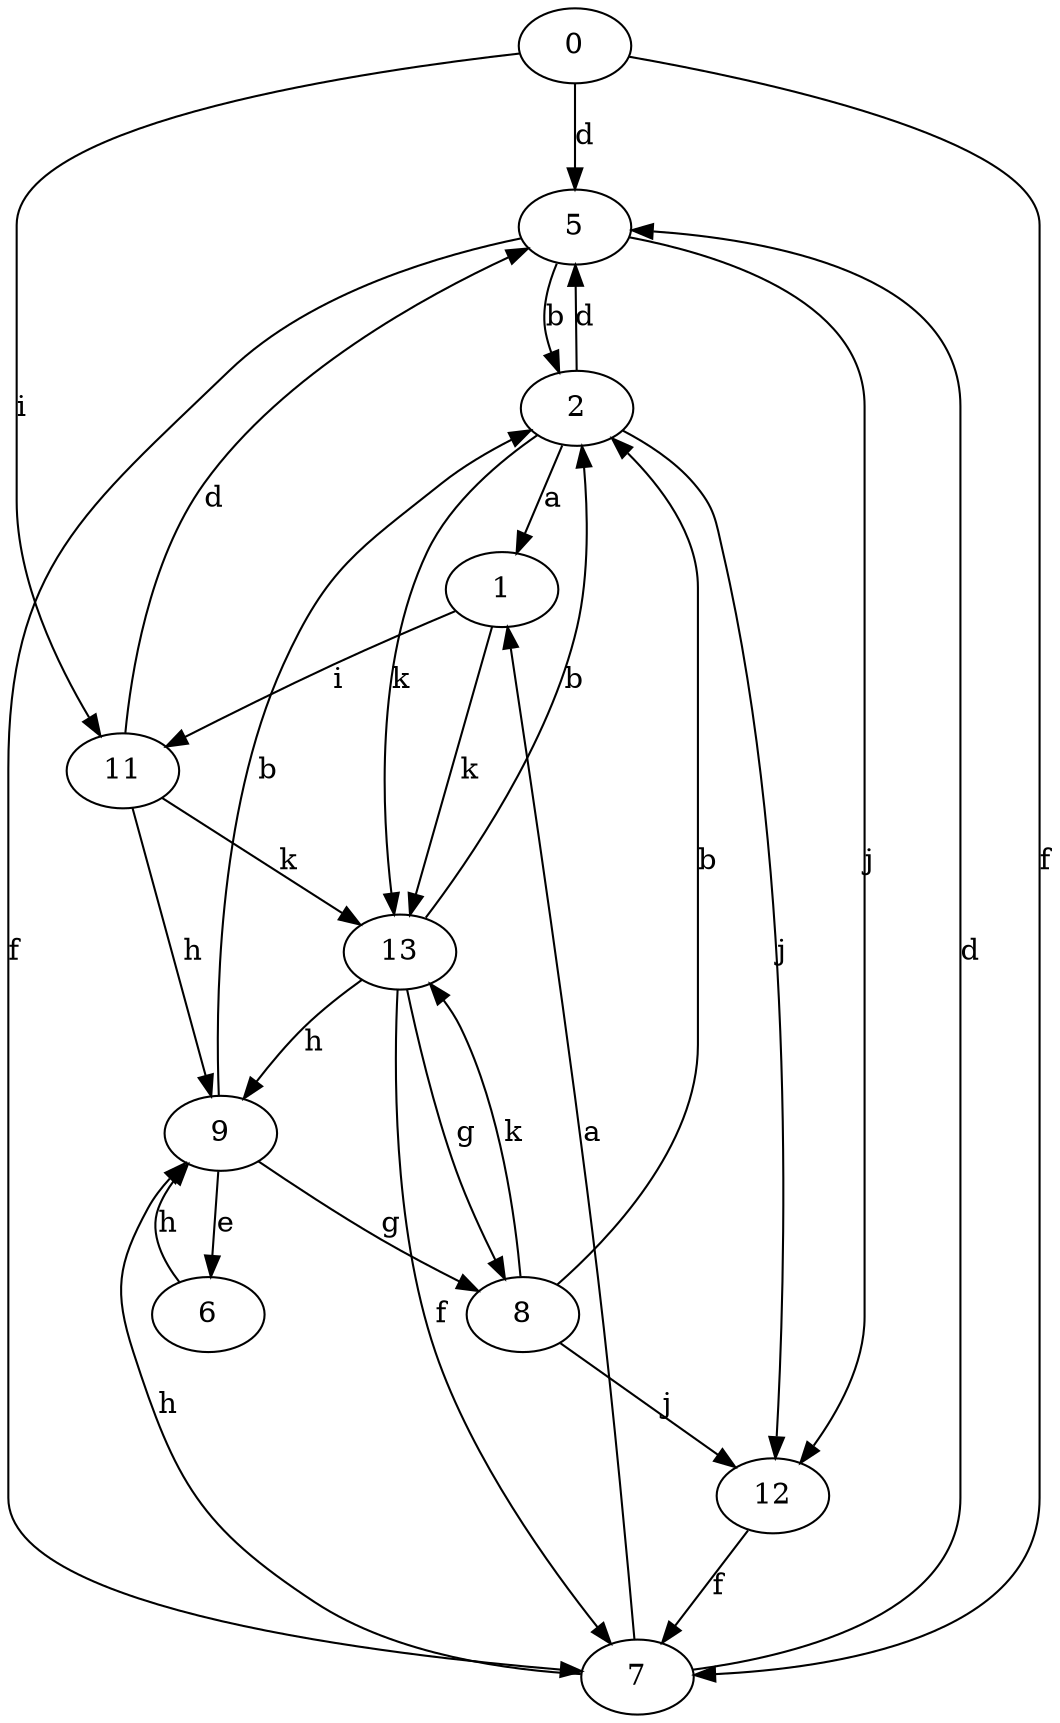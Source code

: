 strict digraph  {
0;
1;
2;
5;
6;
7;
8;
9;
11;
12;
13;
0 -> 5  [label=d];
0 -> 7  [label=f];
0 -> 11  [label=i];
1 -> 11  [label=i];
1 -> 13  [label=k];
2 -> 1  [label=a];
2 -> 5  [label=d];
2 -> 12  [label=j];
2 -> 13  [label=k];
5 -> 2  [label=b];
5 -> 7  [label=f];
5 -> 12  [label=j];
6 -> 9  [label=h];
7 -> 1  [label=a];
7 -> 5  [label=d];
7 -> 9  [label=h];
8 -> 2  [label=b];
8 -> 12  [label=j];
8 -> 13  [label=k];
9 -> 2  [label=b];
9 -> 6  [label=e];
9 -> 8  [label=g];
11 -> 5  [label=d];
11 -> 9  [label=h];
11 -> 13  [label=k];
12 -> 7  [label=f];
13 -> 2  [label=b];
13 -> 7  [label=f];
13 -> 8  [label=g];
13 -> 9  [label=h];
}
